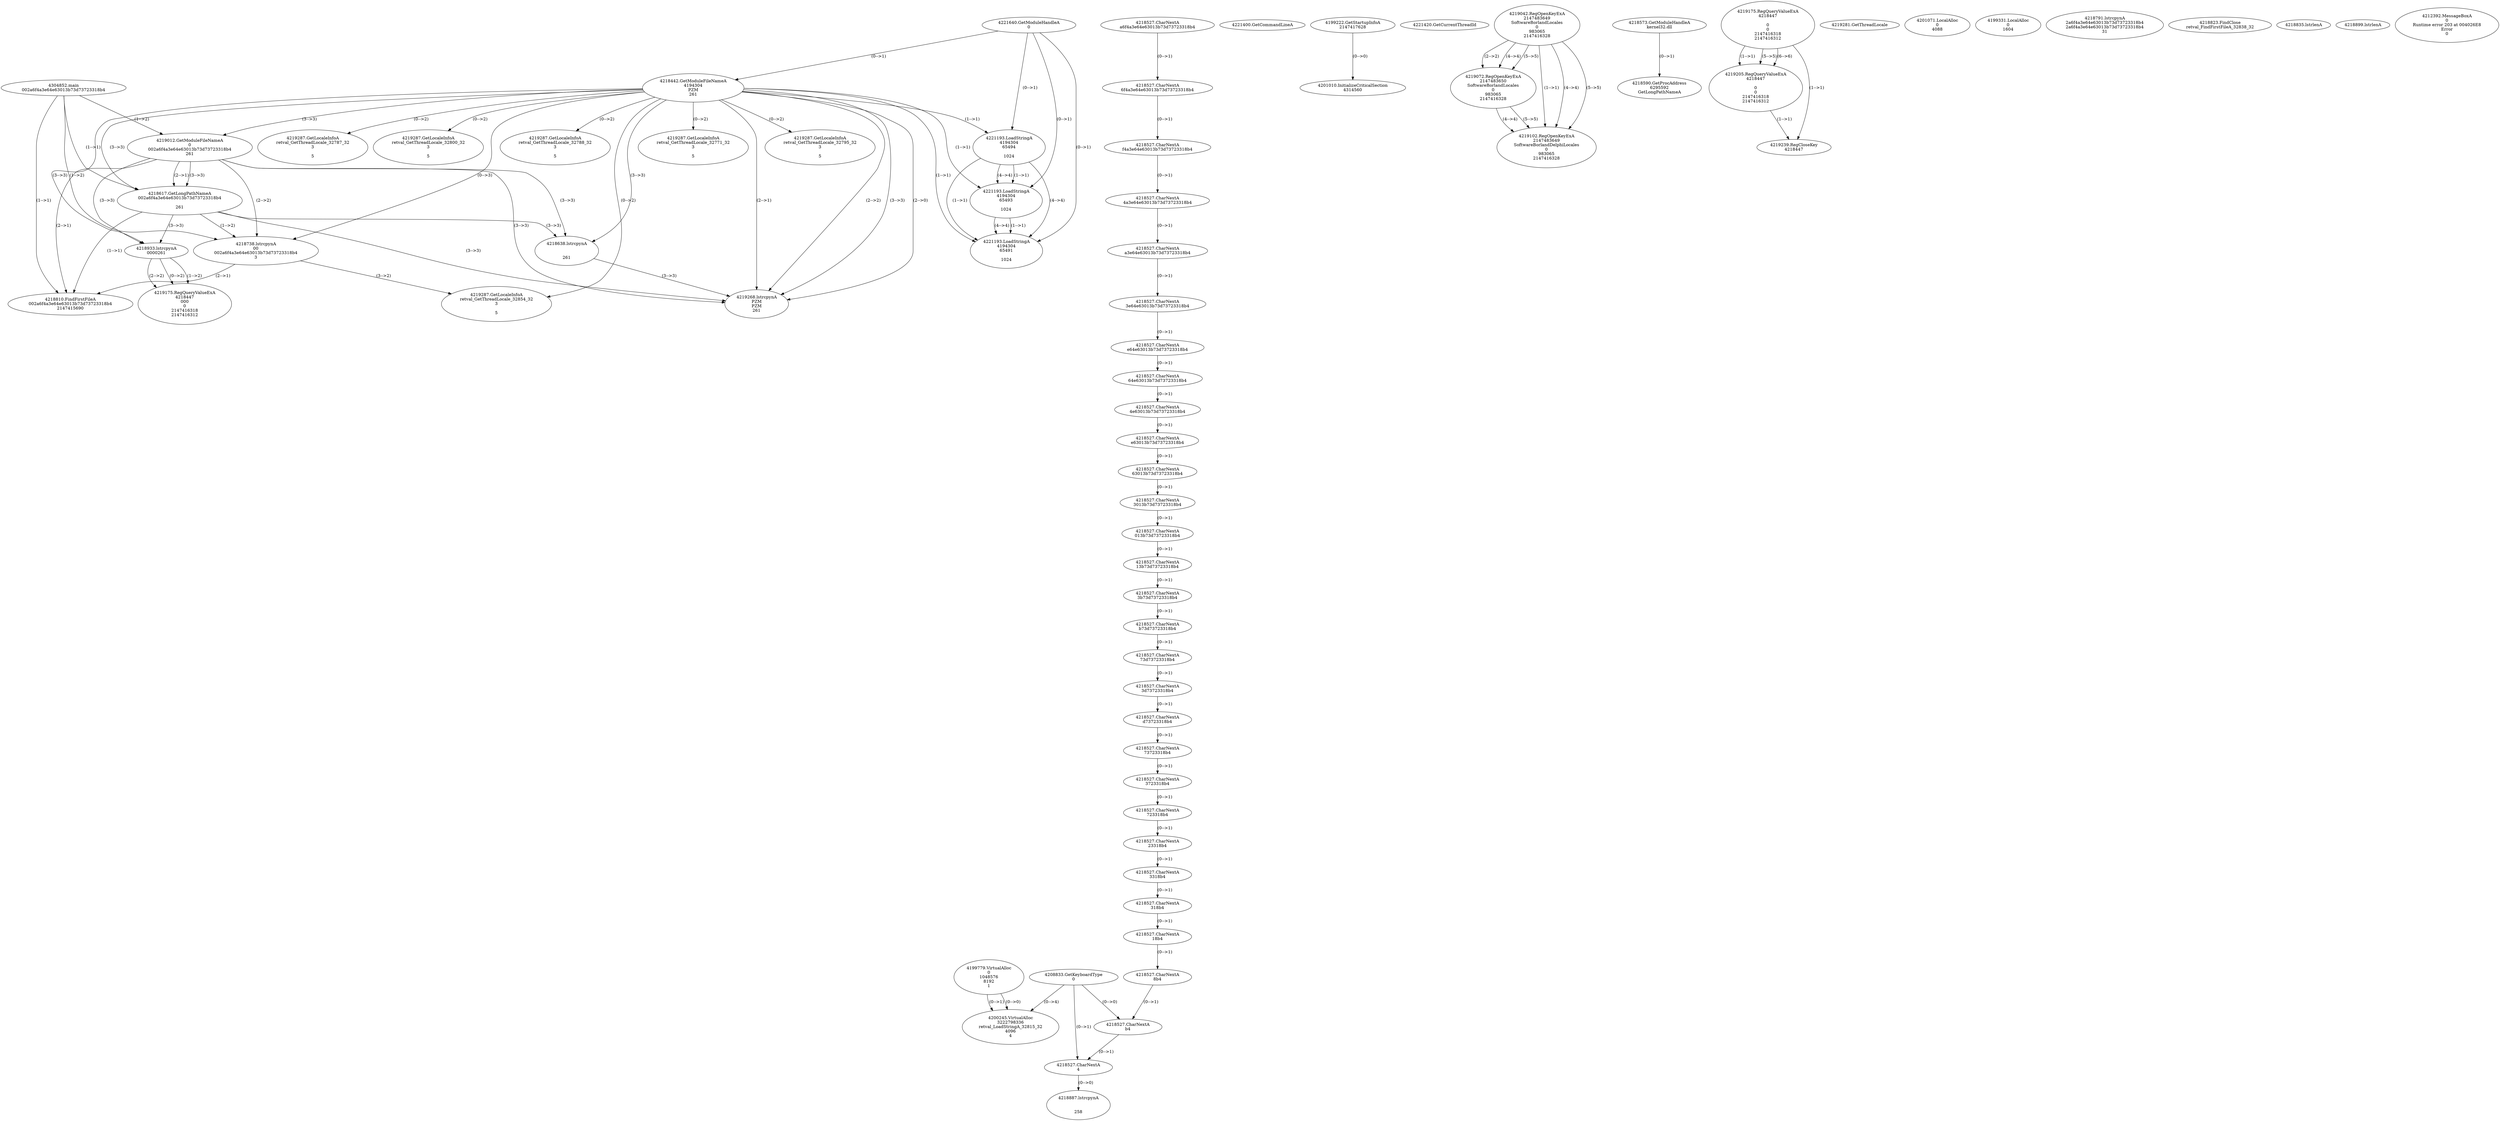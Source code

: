 // Global SCDG with merge call
digraph {
	0 [label="4304852.main
002a6f4a3e64e63013b73d73723318b4"]
	1 [label="4221640.GetModuleHandleA
0"]
	2 [label="4208833.GetKeyboardType
0"]
	3 [label="4221400.GetCommandLineA
"]
	4 [label="4199222.GetStartupInfoA
2147417628"]
	5 [label="4221420.GetCurrentThreadId
"]
	6 [label="4218442.GetModuleFileNameA
4194304
PZM
261"]
	1 -> 6 [label="(0-->1)"]
	7 [label="4219012.GetModuleFileNameA
0
002a6f4a3e64e63013b73d73723318b4
261"]
	0 -> 7 [label="(1-->2)"]
	6 -> 7 [label="(3-->3)"]
	8 [label="4219042.RegOpenKeyExA
2147483649
Software\Borland\Locales
0
983065
2147416328"]
	9 [label="4219072.RegOpenKeyExA
2147483650
Software\Borland\Locales
0
983065
2147416328"]
	8 -> 9 [label="(2-->2)"]
	8 -> 9 [label="(4-->4)"]
	8 -> 9 [label="(5-->5)"]
	10 [label="4218573.GetModuleHandleA
kernel32.dll"]
	11 [label="4218590.GetProcAddress
6295592
GetLongPathNameA"]
	10 -> 11 [label="(0-->1)"]
	12 [label="4218617.GetLongPathNameA
002a6f4a3e64e63013b73d73723318b4

261"]
	0 -> 12 [label="(1-->1)"]
	7 -> 12 [label="(2-->1)"]
	6 -> 12 [label="(3-->3)"]
	7 -> 12 [label="(3-->3)"]
	13 [label="4218638.lstrcpynA


261"]
	6 -> 13 [label="(3-->3)"]
	7 -> 13 [label="(3-->3)"]
	12 -> 13 [label="(3-->3)"]
	14 [label="4219175.RegQueryValueExA
4218447

0
0
2147416318
2147416312"]
	15 [label="4219205.RegQueryValueExA
4218447

0
0
2147416318
2147416312"]
	14 -> 15 [label="(1-->1)"]
	14 -> 15 [label="(5-->5)"]
	14 -> 15 [label="(6-->6)"]
	16 [label="4219239.RegCloseKey
4218447"]
	14 -> 16 [label="(1-->1)"]
	15 -> 16 [label="(1-->1)"]
	17 [label="4219268.lstrcpynA
PZM
PZM
261"]
	6 -> 17 [label="(2-->1)"]
	6 -> 17 [label="(2-->2)"]
	6 -> 17 [label="(3-->3)"]
	7 -> 17 [label="(3-->3)"]
	12 -> 17 [label="(3-->3)"]
	13 -> 17 [label="(3-->3)"]
	6 -> 17 [label="(2-->0)"]
	18 [label="4219281.GetThreadLocale
"]
	19 [label="4219287.GetLocaleInfoA
retval_GetThreadLocale_32787_32
3

5"]
	6 -> 19 [label="(0-->2)"]
	20 [label="4221193.LoadStringA
4194304
65494

1024"]
	1 -> 20 [label="(0-->1)"]
	6 -> 20 [label="(1-->1)"]
	21 [label="4221193.LoadStringA
4194304
65493

1024"]
	1 -> 21 [label="(0-->1)"]
	6 -> 21 [label="(1-->1)"]
	20 -> 21 [label="(1-->1)"]
	20 -> 21 [label="(4-->4)"]
	22 [label="4219287.GetLocaleInfoA
retval_GetThreadLocale_32800_32
3

5"]
	6 -> 22 [label="(0-->2)"]
	23 [label="4221193.LoadStringA
4194304
65491

1024"]
	1 -> 23 [label="(0-->1)"]
	6 -> 23 [label="(1-->1)"]
	20 -> 23 [label="(1-->1)"]
	21 -> 23 [label="(1-->1)"]
	20 -> 23 [label="(4-->4)"]
	21 -> 23 [label="(4-->4)"]
	24 [label="4201010.InitializeCriticalSection
4314560"]
	4 -> 24 [label="(0-->0)"]
	25 [label="4201071.LocalAlloc
0
4088"]
	26 [label="4199779.VirtualAlloc
0
1048576
8192
1"]
	27 [label="4199331.LocalAlloc
0
1604"]
	28 [label="4200245.VirtualAlloc
3222798336
retval_LoadStringA_32815_32
4096
4"]
	26 -> 28 [label="(0-->1)"]
	2 -> 28 [label="(0-->4)"]
	26 -> 28 [label="(0-->0)"]
	29 [label="4219287.GetLocaleInfoA
retval_GetThreadLocale_32788_32
3

5"]
	6 -> 29 [label="(0-->2)"]
	30 [label="4218738.lstrcpynA
00
002a6f4a3e64e63013b73d73723318b4
3"]
	0 -> 30 [label="(1-->2)"]
	7 -> 30 [label="(2-->2)"]
	12 -> 30 [label="(1-->2)"]
	6 -> 30 [label="(0-->3)"]
	31 [label="4218527.CharNextA
a6f4a3e64e63013b73d73723318b4"]
	32 [label="4218527.CharNextA
6f4a3e64e63013b73d73723318b4"]
	31 -> 32 [label="(0-->1)"]
	33 [label="4218527.CharNextA
f4a3e64e63013b73d73723318b4"]
	32 -> 33 [label="(0-->1)"]
	34 [label="4218527.CharNextA
4a3e64e63013b73d73723318b4"]
	33 -> 34 [label="(0-->1)"]
	35 [label="4218527.CharNextA
a3e64e63013b73d73723318b4"]
	34 -> 35 [label="(0-->1)"]
	36 [label="4218527.CharNextA
3e64e63013b73d73723318b4"]
	35 -> 36 [label="(0-->1)"]
	37 [label="4218527.CharNextA
e64e63013b73d73723318b4"]
	36 -> 37 [label="(0-->1)"]
	38 [label="4218527.CharNextA
64e63013b73d73723318b4"]
	37 -> 38 [label="(0-->1)"]
	39 [label="4218527.CharNextA
4e63013b73d73723318b4"]
	38 -> 39 [label="(0-->1)"]
	40 [label="4218527.CharNextA
e63013b73d73723318b4"]
	39 -> 40 [label="(0-->1)"]
	41 [label="4218527.CharNextA
63013b73d73723318b4"]
	40 -> 41 [label="(0-->1)"]
	42 [label="4218527.CharNextA
3013b73d73723318b4"]
	41 -> 42 [label="(0-->1)"]
	43 [label="4218527.CharNextA
013b73d73723318b4"]
	42 -> 43 [label="(0-->1)"]
	44 [label="4218527.CharNextA
13b73d73723318b4"]
	43 -> 44 [label="(0-->1)"]
	45 [label="4218527.CharNextA
3b73d73723318b4"]
	44 -> 45 [label="(0-->1)"]
	46 [label="4218527.CharNextA
b73d73723318b4"]
	45 -> 46 [label="(0-->1)"]
	47 [label="4218527.CharNextA
73d73723318b4"]
	46 -> 47 [label="(0-->1)"]
	48 [label="4218527.CharNextA
3d73723318b4"]
	47 -> 48 [label="(0-->1)"]
	49 [label="4218527.CharNextA
d73723318b4"]
	48 -> 49 [label="(0-->1)"]
	50 [label="4218527.CharNextA
73723318b4"]
	49 -> 50 [label="(0-->1)"]
	51 [label="4218527.CharNextA
3723318b4"]
	50 -> 51 [label="(0-->1)"]
	52 [label="4218527.CharNextA
723318b4"]
	51 -> 52 [label="(0-->1)"]
	53 [label="4218527.CharNextA
23318b4"]
	52 -> 53 [label="(0-->1)"]
	54 [label="4218527.CharNextA
3318b4"]
	53 -> 54 [label="(0-->1)"]
	55 [label="4218527.CharNextA
318b4"]
	54 -> 55 [label="(0-->1)"]
	56 [label="4218527.CharNextA
18b4"]
	55 -> 56 [label="(0-->1)"]
	57 [label="4218527.CharNextA
8b4"]
	56 -> 57 [label="(0-->1)"]
	58 [label="4218527.CharNextA
b4"]
	57 -> 58 [label="(0-->1)"]
	2 -> 58 [label="(0-->0)"]
	59 [label="4218527.CharNextA
4"]
	2 -> 59 [label="(0-->1)"]
	58 -> 59 [label="(0-->1)"]
	60 [label="4218791.lstrcpynA
2a6f4a3e64e63013b73d73723318b4
2a6f4a3e64e63013b73d73723318b4
31"]
	61 [label="4218810.FindFirstFileA
002a6f4a3e64e63013b73d73723318b4
2147415690"]
	0 -> 61 [label="(1-->1)"]
	7 -> 61 [label="(2-->1)"]
	12 -> 61 [label="(1-->1)"]
	30 -> 61 [label="(2-->1)"]
	62 [label="4218823.FindClose
retval_FindFirstFileA_32838_32"]
	63 [label="4218835.lstrlenA
"]
	64 [label="4218887.lstrcpynA


258"]
	59 -> 64 [label="(0-->0)"]
	65 [label="4218899.lstrlenA
"]
	66 [label="4218933.lstrcpynA
00\
00\
261"]
	6 -> 66 [label="(3-->3)"]
	7 -> 66 [label="(3-->3)"]
	12 -> 66 [label="(3-->3)"]
	67 [label="4219175.RegQueryValueExA
4218447
00\
0
0
2147416318
2147416312"]
	66 -> 67 [label="(1-->2)"]
	66 -> 67 [label="(2-->2)"]
	66 -> 67 [label="(0-->2)"]
	68 [label="4219287.GetLocaleInfoA
retval_GetThreadLocale_32854_32
3

5"]
	6 -> 68 [label="(0-->2)"]
	30 -> 68 [label="(3-->2)"]
	69 [label="4212392.MessageBoxA
0
Runtime error 203 at 004026E8
Error
0"]
	70 [label="4219102.RegOpenKeyExA
2147483649
Software\Borland\Delphi\Locales
0
983065
2147416328"]
	8 -> 70 [label="(1-->1)"]
	8 -> 70 [label="(4-->4)"]
	9 -> 70 [label="(4-->4)"]
	8 -> 70 [label="(5-->5)"]
	9 -> 70 [label="(5-->5)"]
	71 [label="4219287.GetLocaleInfoA
retval_GetThreadLocale_32771_32
3

5"]
	6 -> 71 [label="(0-->2)"]
	72 [label="4219287.GetLocaleInfoA
retval_GetThreadLocale_32795_32
3

5"]
	6 -> 72 [label="(0-->2)"]
}
